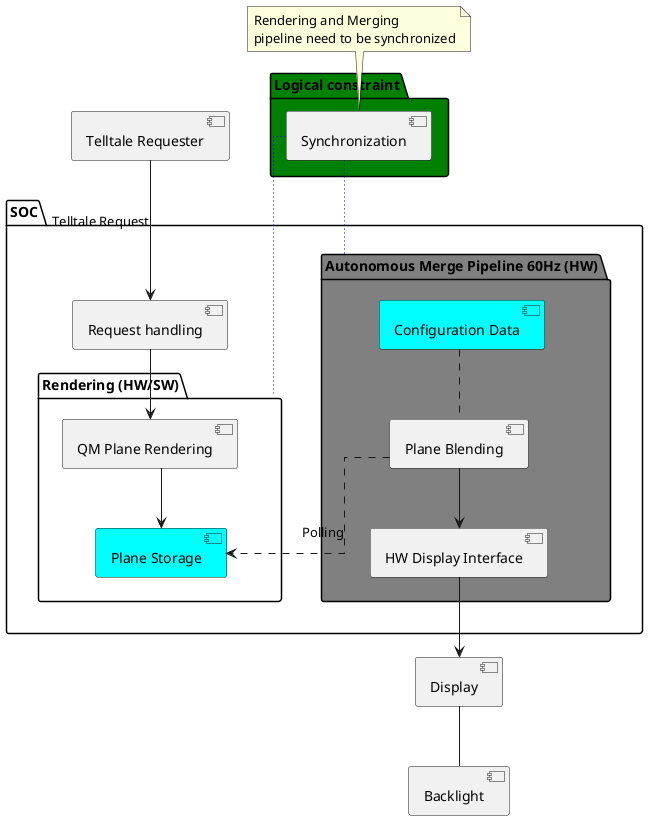 ' Functional perspective Cluster Demo application
@startuml
skinparam linetype polyline
skinparam linetype ortho
[Telltale Requester] as TT_requester
together {
[Display]
[Backlight]
}
' [Power Source]
'[Watchdog]
package "SOC" {
[Request handling]

package "Rendering (HW/SW)" as pkg_Rendering {
[QM Plane Rendering]
'[Safety Plane Rendering]
[Plane Storage] #Aqua
}

package "Autonomous Merge Pipeline 60Hz (HW)" as pkg_DC #grey  {
    [Plane Blending]
    [HW Display Interface] as HW_Display_interface
    [Configuration Data]  #Aqua
}

}

package "Logical constraint" #green {
    [Synchronization] as Synchronization
}

'pkg_Rendering -[#blue,bold,dotted]- pkg_DC : Synchronization

note top of Synchronization :  Rendering and Merging \npipeline need to be synchronized

[Synchronization] .[dotted,#blue]. pkg_DC
[Synchronization] .[dotted,#blue]. pkg_Rendering
'"Autonomous Merge Pipeline 60Hz (HW)" -- "Rendering (HW/SW)"


' schauen ob wir Synchronisierung visualisiert bekommen
' package symbole ausblenden
' Schauen ob wir relative anordnung

'Power source
'[Power Source] -[#blue]- SOC
'[Power Source] -[#blue]- [Display]
'[Power Source] -[#blue]- [Watchdog]
'[Power Source] -[#blue]- [Backlight]

' Autonomous Plane blender
[Plane Blending] ..> [Plane Storage] : Polling
[Plane Blending] --> HW_Display_interface
HW_Display_interface --> [Display]
[Configuration Data] .. [Plane Blending] 

' Request handling
TT_requester --> [Request handling] : Telltale Request
[Request handling] --> [QM Plane Rendering]
'[Request handling] --> [Safety Plane Rendering]
'[Request handling] --> [Telltale checking]

'Rendering
[QM Plane Rendering] --> [Plane Storage]
'[Safety Plane Rendering] --> [Plane Storage]

'Safety checking
'[HDMI Interface] --> [HDMI Decoding]
'[HDMI Decoding] --> [Telltale checking]
'[Telltale checking] --> [Watchdog] : pet
'[Telltale checking] --> [Calibration Data]

'Watchdog
'[Watchdog] --> [Backlight] : kill line
[Display] -- [Backlight]
@enduml

